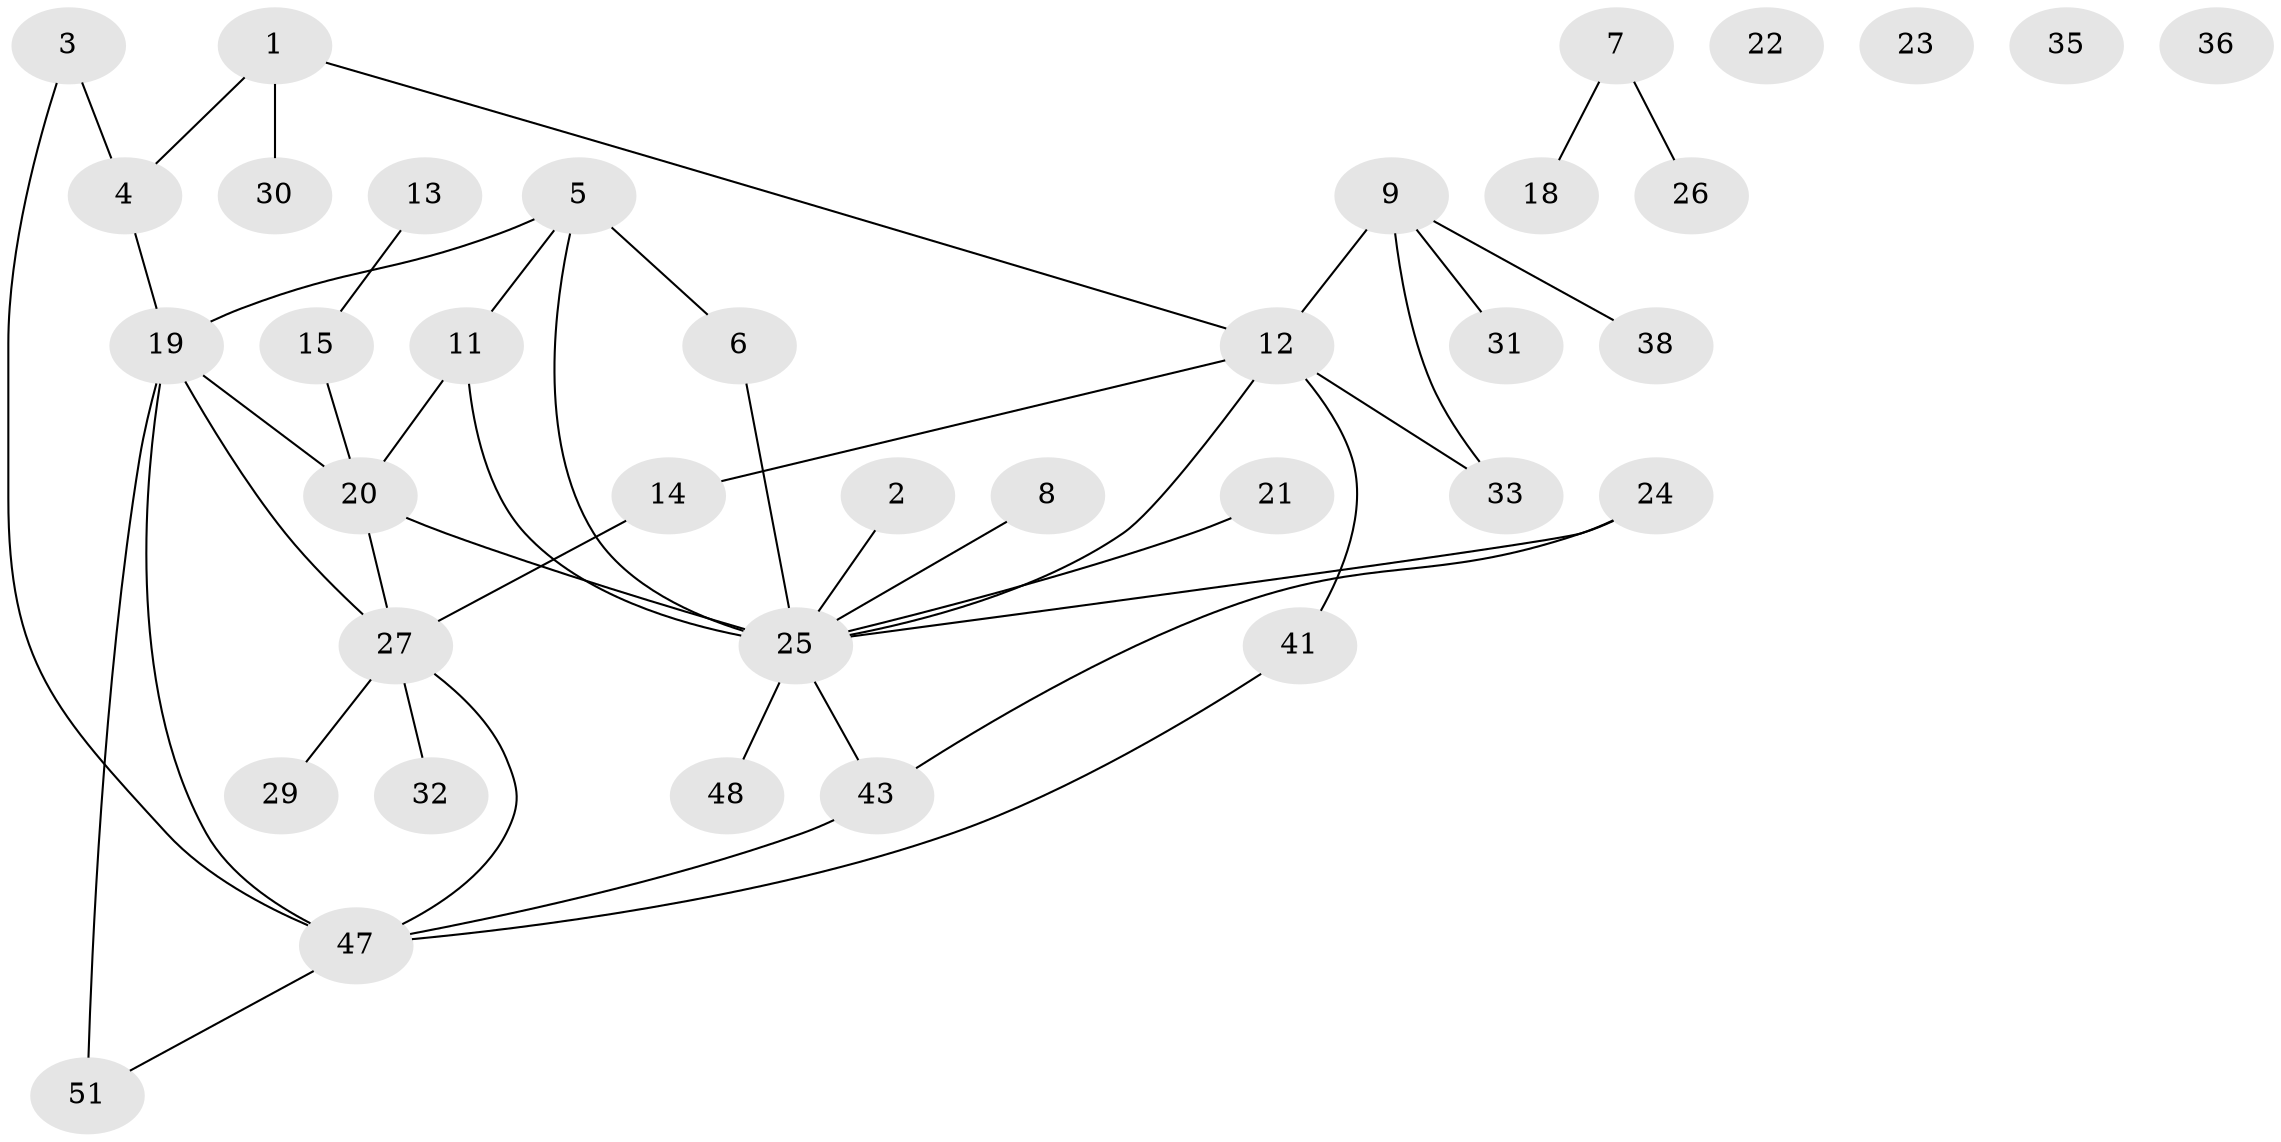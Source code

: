 // Generated by graph-tools (version 1.1) at 2025/23/03/03/25 07:23:24]
// undirected, 37 vertices, 45 edges
graph export_dot {
graph [start="1"]
  node [color=gray90,style=filled];
  1;
  2;
  3 [super="+17"];
  4 [super="+44"];
  5 [super="+53"];
  6 [super="+16"];
  7 [super="+28"];
  8;
  9 [super="+10"];
  11 [super="+46"];
  12 [super="+39"];
  13;
  14;
  15 [super="+52"];
  18;
  19 [super="+37"];
  20 [super="+45"];
  21;
  22;
  23;
  24;
  25 [super="+34"];
  26;
  27 [super="+42"];
  29;
  30 [super="+40"];
  31;
  32;
  33;
  35;
  36;
  38;
  41;
  43 [super="+49"];
  47 [super="+50"];
  48;
  51;
  1 -- 4;
  1 -- 30;
  1 -- 12;
  2 -- 25;
  3 -- 4;
  3 -- 47;
  4 -- 19;
  5 -- 25;
  5 -- 11;
  5 -- 19;
  5 -- 6;
  6 -- 25;
  7 -- 18;
  7 -- 26;
  8 -- 25;
  9 -- 33;
  9 -- 38;
  9 -- 12 [weight=2];
  9 -- 31;
  11 -- 20;
  11 -- 25 [weight=2];
  12 -- 33;
  12 -- 41;
  12 -- 25;
  12 -- 14;
  13 -- 15;
  14 -- 27;
  15 -- 20;
  19 -- 47;
  19 -- 51;
  19 -- 27;
  19 -- 20;
  20 -- 25;
  20 -- 27;
  21 -- 25;
  24 -- 25;
  24 -- 43;
  25 -- 48;
  25 -- 43;
  27 -- 32;
  27 -- 29;
  27 -- 47;
  41 -- 47;
  43 -- 47;
  47 -- 51;
}
